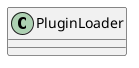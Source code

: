 /'
 '  UML include file for PluginLoader class (deprecated)
 '/

@startuml
class PluginLoader {
!ifdef SHOW_CONTENT
    +override void constructed ()
    +bool plugin_disabled (string name)
    +void add_plugin (LegacyPlugin plugin)
    +LegacyPlugin? get_plugin_by_name (string name)
    +Collection<LegacyPlugin> list_plugins ()
    #override bool load_module_from_file (File module_file)
    #override bool load_module_from_info (PluginInformation info)
    --signals--
    +signal void plugin_available (LegacyPlugin plugin)
!endif
}
@enduml
